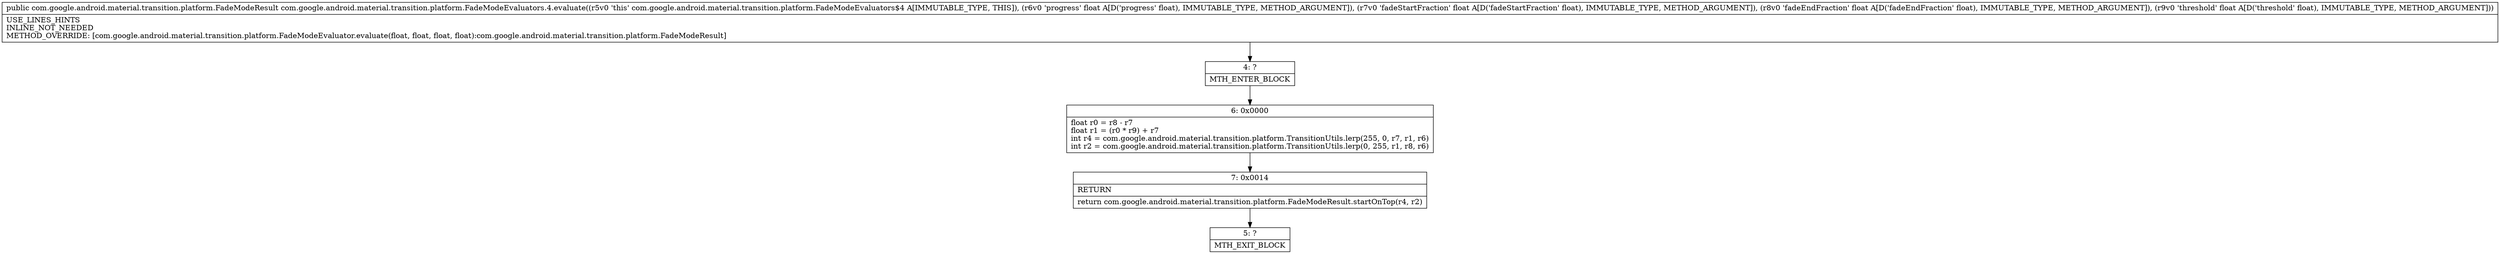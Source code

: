 digraph "CFG forcom.google.android.material.transition.platform.FadeModeEvaluators.4.evaluate(FFFF)Lcom\/google\/android\/material\/transition\/platform\/FadeModeResult;" {
Node_4 [shape=record,label="{4\:\ ?|MTH_ENTER_BLOCK\l}"];
Node_6 [shape=record,label="{6\:\ 0x0000|float r0 = r8 \- r7\lfloat r1 = (r0 * r9) + r7\lint r4 = com.google.android.material.transition.platform.TransitionUtils.lerp(255, 0, r7, r1, r6)\lint r2 = com.google.android.material.transition.platform.TransitionUtils.lerp(0, 255, r1, r8, r6)\l}"];
Node_7 [shape=record,label="{7\:\ 0x0014|RETURN\l|return com.google.android.material.transition.platform.FadeModeResult.startOnTop(r4, r2)\l}"];
Node_5 [shape=record,label="{5\:\ ?|MTH_EXIT_BLOCK\l}"];
MethodNode[shape=record,label="{public com.google.android.material.transition.platform.FadeModeResult com.google.android.material.transition.platform.FadeModeEvaluators.4.evaluate((r5v0 'this' com.google.android.material.transition.platform.FadeModeEvaluators$4 A[IMMUTABLE_TYPE, THIS]), (r6v0 'progress' float A[D('progress' float), IMMUTABLE_TYPE, METHOD_ARGUMENT]), (r7v0 'fadeStartFraction' float A[D('fadeStartFraction' float), IMMUTABLE_TYPE, METHOD_ARGUMENT]), (r8v0 'fadeEndFraction' float A[D('fadeEndFraction' float), IMMUTABLE_TYPE, METHOD_ARGUMENT]), (r9v0 'threshold' float A[D('threshold' float), IMMUTABLE_TYPE, METHOD_ARGUMENT]))  | USE_LINES_HINTS\lINLINE_NOT_NEEDED\lMETHOD_OVERRIDE: [com.google.android.material.transition.platform.FadeModeEvaluator.evaluate(float, float, float, float):com.google.android.material.transition.platform.FadeModeResult]\l}"];
MethodNode -> Node_4;Node_4 -> Node_6;
Node_6 -> Node_7;
Node_7 -> Node_5;
}

